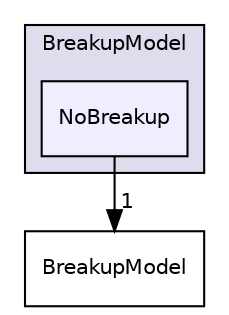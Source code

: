 digraph "src/lagrangian/spray/submodels/BreakupModel/NoBreakup" {
  bgcolor=transparent;
  compound=true
  node [ fontsize="10", fontname="Helvetica"];
  edge [ labelfontsize="10", labelfontname="Helvetica"];
  subgraph clusterdir_7862d93b0f83aa5120e5fba7616a1684 {
    graph [ bgcolor="#ddddee", pencolor="black", label="BreakupModel" fontname="Helvetica", fontsize="10", URL="dir_7862d93b0f83aa5120e5fba7616a1684.html"]
  dir_d491fef5400f4e6866d957eece89019f [shape=box, label="NoBreakup", style="filled", fillcolor="#eeeeff", pencolor="black", URL="dir_d491fef5400f4e6866d957eece89019f.html"];
  }
  dir_960cc54e61b1c0cc02c9fe03d6c537da [shape=box label="BreakupModel" URL="dir_960cc54e61b1c0cc02c9fe03d6c537da.html"];
  dir_d491fef5400f4e6866d957eece89019f->dir_960cc54e61b1c0cc02c9fe03d6c537da [headlabel="1", labeldistance=1.5 headhref="dir_001697_001695.html"];
}
